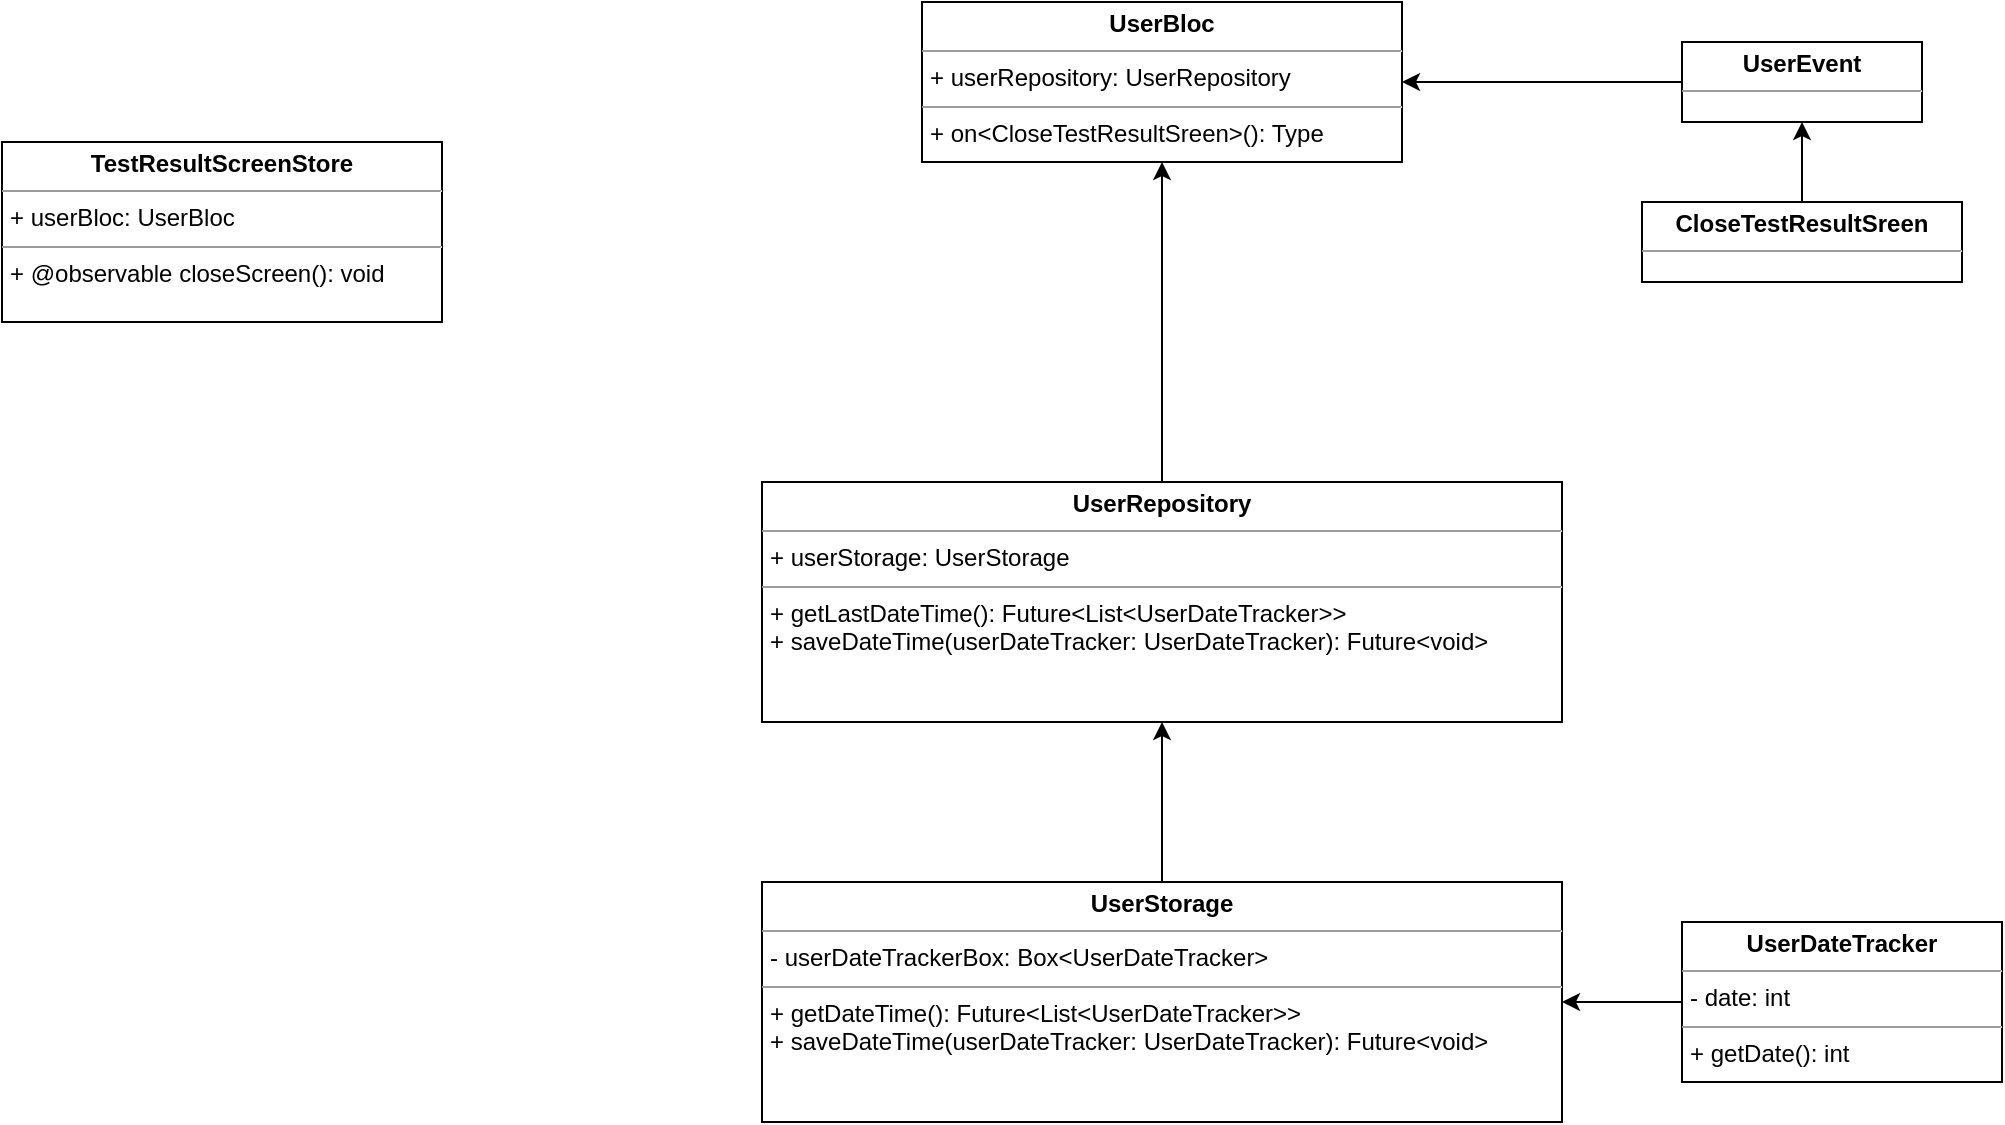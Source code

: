 <mxfile version="15.6.5" type="github">
  <diagram id="9d2RoXK69UnaC7xoSkB3" name="Page-1">
    <mxGraphModel dx="1422" dy="754" grid="1" gridSize="10" guides="1" tooltips="1" connect="1" arrows="1" fold="1" page="1" pageScale="1" pageWidth="827" pageHeight="1169" math="0" shadow="0">
      <root>
        <mxCell id="0" />
        <mxCell id="1" parent="0" />
        <mxCell id="VcvT0qphC9pRDbEFQ06--1" value="&lt;p style=&quot;margin: 0px ; margin-top: 4px ; text-align: center&quot;&gt;&lt;b&gt;UserBloc&lt;/b&gt;&lt;/p&gt;&lt;hr size=&quot;1&quot;&gt;&lt;p style=&quot;margin: 0px ; margin-left: 4px&quot;&gt;+ userRepository: UserRepository&lt;/p&gt;&lt;hr size=&quot;1&quot;&gt;&lt;p style=&quot;margin: 0px ; margin-left: 4px&quot;&gt;+ on&amp;lt;CloseTestResultSreen&amp;gt;(): Type&lt;/p&gt;" style="verticalAlign=top;align=left;overflow=fill;fontSize=12;fontFamily=Helvetica;html=1;fillColor=default;strokeColor=default;fontColor=default;" vertex="1" parent="1">
          <mxGeometry x="520" y="240" width="240" height="80" as="geometry" />
        </mxCell>
        <mxCell id="VcvT0qphC9pRDbEFQ06--10" style="edgeStyle=orthogonalEdgeStyle;rounded=0;orthogonalLoop=1;jettySize=auto;html=1;entryX=1;entryY=0.5;entryDx=0;entryDy=0;fontColor=default;strokeColor=default;fillColor=default;" edge="1" parent="1" source="VcvT0qphC9pRDbEFQ06--2" target="VcvT0qphC9pRDbEFQ06--1">
          <mxGeometry relative="1" as="geometry" />
        </mxCell>
        <mxCell id="VcvT0qphC9pRDbEFQ06--2" value="&lt;p style=&quot;margin: 0px ; margin-top: 4px ; text-align: center&quot;&gt;&lt;b&gt;UserEvent&lt;/b&gt;&lt;/p&gt;&lt;hr size=&quot;1&quot;&gt;&lt;p style=&quot;margin: 0px ; margin-left: 4px&quot;&gt;&lt;br&gt;&lt;/p&gt;" style="verticalAlign=top;align=left;overflow=fill;fontSize=12;fontFamily=Helvetica;html=1;fillColor=default;strokeColor=default;fontColor=default;" vertex="1" parent="1">
          <mxGeometry x="900" y="260" width="120" height="40" as="geometry" />
        </mxCell>
        <mxCell id="VcvT0qphC9pRDbEFQ06--4" value="&lt;p style=&quot;margin: 0px ; margin-top: 4px ; text-align: center&quot;&gt;&lt;b&gt;TestResultScreenStore&lt;/b&gt;&lt;/p&gt;&lt;hr size=&quot;1&quot;&gt;&lt;p style=&quot;margin: 0px ; margin-left: 4px&quot;&gt;+ userBloc: UserBloc&lt;/p&gt;&lt;hr size=&quot;1&quot;&gt;&lt;p style=&quot;margin: 0px ; margin-left: 4px&quot;&gt;+ @observable closeScreen(): void&lt;/p&gt;" style="verticalAlign=top;align=left;overflow=fill;fontSize=12;fontFamily=Helvetica;html=1;fontColor=default;strokeColor=default;fillColor=default;" vertex="1" parent="1">
          <mxGeometry x="60" y="310" width="220" height="90" as="geometry" />
        </mxCell>
        <mxCell id="VcvT0qphC9pRDbEFQ06--12" style="edgeStyle=orthogonalEdgeStyle;rounded=0;orthogonalLoop=1;jettySize=auto;html=1;entryX=0.5;entryY=1;entryDx=0;entryDy=0;fontColor=default;strokeColor=default;fillColor=default;" edge="1" parent="1" source="VcvT0qphC9pRDbEFQ06--5" target="VcvT0qphC9pRDbEFQ06--6">
          <mxGeometry relative="1" as="geometry" />
        </mxCell>
        <mxCell id="VcvT0qphC9pRDbEFQ06--5" value="&lt;p style=&quot;margin: 0px ; margin-top: 4px ; text-align: center&quot;&gt;&lt;b&gt;UserStorage&lt;/b&gt;&lt;/p&gt;&lt;hr size=&quot;1&quot;&gt;&lt;p style=&quot;margin: 0px ; margin-left: 4px&quot;&gt;- userDateTrackerBox: Box&amp;lt;UserDateTracker&amp;gt;&lt;/p&gt;&lt;hr size=&quot;1&quot;&gt;&lt;p style=&quot;margin: 0px ; margin-left: 4px&quot;&gt;+ getDateTime(): Future&amp;lt;List&amp;lt;UserDateTracker&amp;gt;&amp;gt;&lt;/p&gt;&lt;p style=&quot;margin: 0px ; margin-left: 4px&quot;&gt;+ saveDateTime(userDateTracker: UserDateTracker): Future&amp;lt;void&amp;gt;&lt;/p&gt;" style="verticalAlign=top;align=left;overflow=fill;fontSize=12;fontFamily=Helvetica;html=1;fontColor=default;strokeColor=default;fillColor=default;" vertex="1" parent="1">
          <mxGeometry x="440" y="680" width="400" height="120" as="geometry" />
        </mxCell>
        <mxCell id="VcvT0qphC9pRDbEFQ06--11" style="edgeStyle=orthogonalEdgeStyle;rounded=0;orthogonalLoop=1;jettySize=auto;html=1;entryX=0.5;entryY=1;entryDx=0;entryDy=0;fontColor=default;strokeColor=default;fillColor=default;" edge="1" parent="1" source="VcvT0qphC9pRDbEFQ06--6" target="VcvT0qphC9pRDbEFQ06--1">
          <mxGeometry relative="1" as="geometry" />
        </mxCell>
        <mxCell id="VcvT0qphC9pRDbEFQ06--6" value="&lt;p style=&quot;margin: 0px ; margin-top: 4px ; text-align: center&quot;&gt;&lt;b&gt;UserRepository&lt;/b&gt;&lt;/p&gt;&lt;hr size=&quot;1&quot;&gt;&lt;p style=&quot;margin: 0px ; margin-left: 4px&quot;&gt;+ userStorage: UserStorage&lt;/p&gt;&lt;hr size=&quot;1&quot;&gt;&lt;p style=&quot;margin: 0px ; margin-left: 4px&quot;&gt;+ getLastDateTime(): Future&amp;lt;List&amp;lt;UserDateTracker&amp;gt;&amp;gt;&lt;/p&gt;&lt;p style=&quot;margin: 0px ; margin-left: 4px&quot;&gt;+ saveDateTime(userDateTracker: UserDateTracker): Future&amp;lt;void&amp;gt;&lt;/p&gt;" style="verticalAlign=top;align=left;overflow=fill;fontSize=12;fontFamily=Helvetica;html=1;fontColor=default;strokeColor=default;fillColor=default;" vertex="1" parent="1">
          <mxGeometry x="440" y="480" width="400" height="120" as="geometry" />
        </mxCell>
        <mxCell id="VcvT0qphC9pRDbEFQ06--13" style="edgeStyle=orthogonalEdgeStyle;rounded=0;orthogonalLoop=1;jettySize=auto;html=1;entryX=1;entryY=0.5;entryDx=0;entryDy=0;fontColor=default;strokeColor=default;fillColor=default;" edge="1" parent="1" source="VcvT0qphC9pRDbEFQ06--7" target="VcvT0qphC9pRDbEFQ06--5">
          <mxGeometry relative="1" as="geometry" />
        </mxCell>
        <mxCell id="VcvT0qphC9pRDbEFQ06--7" value="&lt;p style=&quot;margin: 0px ; margin-top: 4px ; text-align: center&quot;&gt;&lt;b&gt;UserDateTracker&lt;/b&gt;&lt;/p&gt;&lt;hr size=&quot;1&quot;&gt;&lt;p style=&quot;margin: 0px ; margin-left: 4px&quot;&gt;&lt;span&gt;- date: int&lt;/span&gt;&lt;br&gt;&lt;/p&gt;&lt;hr size=&quot;1&quot;&gt;&lt;p style=&quot;margin: 0px ; margin-left: 4px&quot;&gt;+ getDate(): int&lt;/p&gt;" style="verticalAlign=top;align=left;overflow=fill;fontSize=12;fontFamily=Helvetica;html=1;fontColor=default;strokeColor=default;fillColor=default;" vertex="1" parent="1">
          <mxGeometry x="900" y="700" width="160" height="80" as="geometry" />
        </mxCell>
        <mxCell id="VcvT0qphC9pRDbEFQ06--9" style="edgeStyle=orthogonalEdgeStyle;rounded=0;orthogonalLoop=1;jettySize=auto;html=1;entryX=0.5;entryY=1;entryDx=0;entryDy=0;fontColor=default;fillColor=default;strokeColor=default;" edge="1" parent="1" source="VcvT0qphC9pRDbEFQ06--8" target="VcvT0qphC9pRDbEFQ06--2">
          <mxGeometry relative="1" as="geometry" />
        </mxCell>
        <mxCell id="VcvT0qphC9pRDbEFQ06--8" value="&lt;p style=&quot;margin: 0px ; margin-top: 4px ; text-align: center&quot;&gt;&lt;b&gt;CloseTestResultSreen&lt;/b&gt;&lt;br&gt;&lt;/p&gt;&lt;hr size=&quot;1&quot;&gt;&lt;p style=&quot;margin: 0px ; margin-left: 4px&quot;&gt;&lt;br&gt;&lt;/p&gt;" style="verticalAlign=top;align=left;overflow=fill;fontSize=12;fontFamily=Helvetica;html=1;fillColor=default;strokeColor=default;fontColor=default;" vertex="1" parent="1">
          <mxGeometry x="880" y="340" width="160" height="40" as="geometry" />
        </mxCell>
      </root>
    </mxGraphModel>
  </diagram>
</mxfile>
